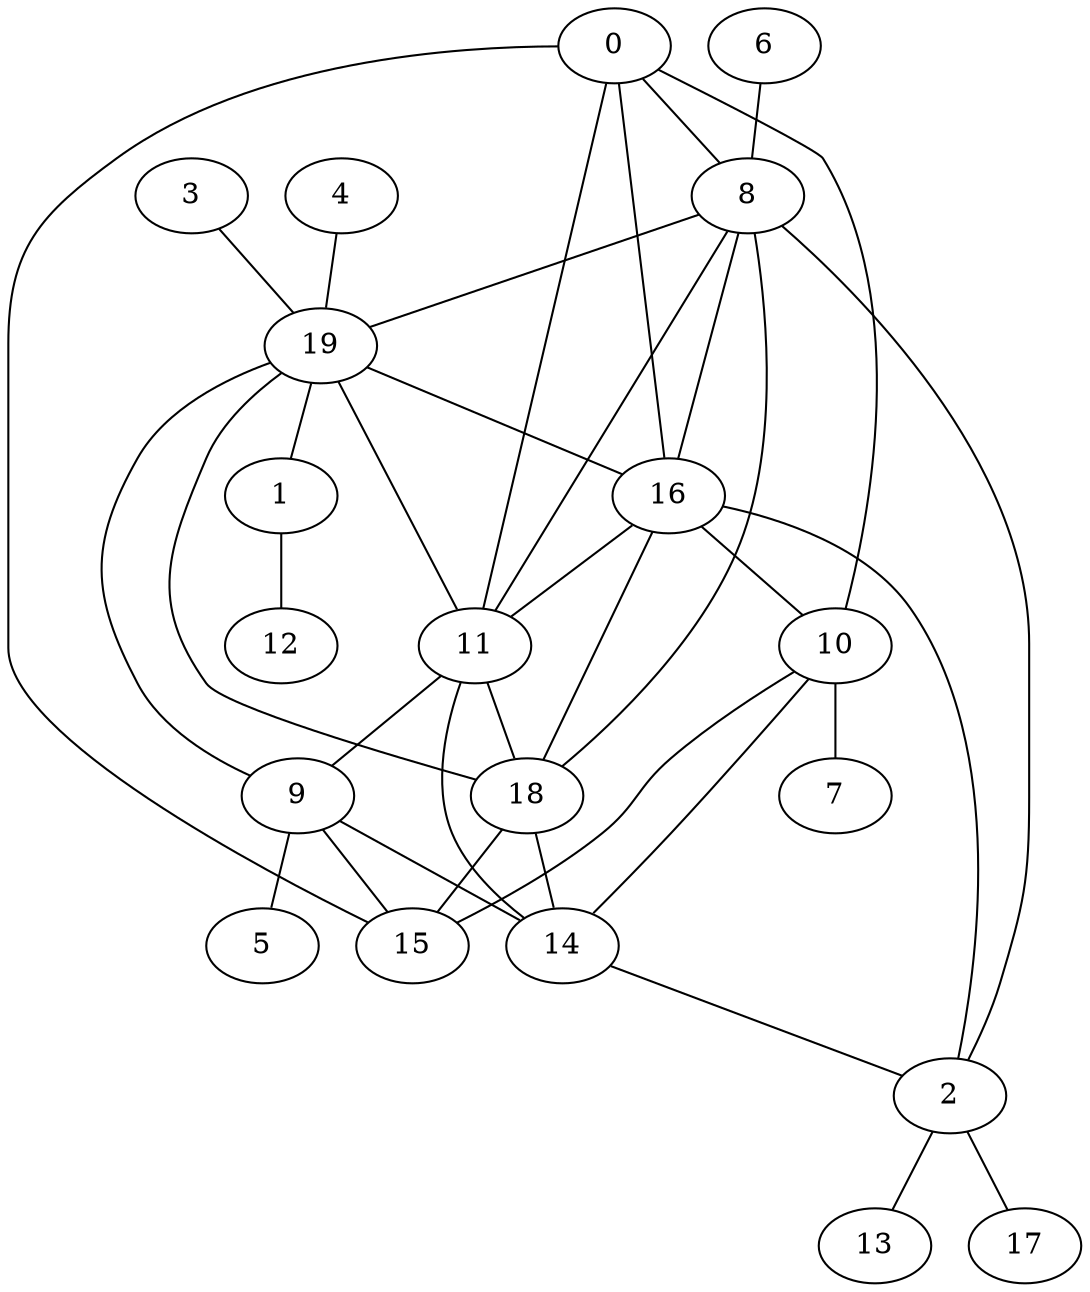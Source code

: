 graph G {
0;
1;
2;
3;
4;
5;
6;
7;
8;
9;
10;
11;
12;
13;
14;
15;
16;
17;
18;
19;
19--9 ;
6--8 ;
11--0 ;
9--15 ;
4--19 ;
2--17 ;
1--12 ;
11--18 ;
8--2 ;
19--18 ;
9--5 ;
0--8 ;
16--2 ;
0--15 ;
14--2 ;
2--13 ;
16--0 ;
16--10 ;
3--19 ;
10--15 ;
18--14 ;
0--10 ;
10--14 ;
11--8 ;
10--7 ;
18--15 ;
19--16 ;
11--14 ;
11--9 ;
18--8 ;
9--14 ;
11--19 ;
18--16 ;
8--19 ;
16--8 ;
16--11 ;
19--1 ;
}
